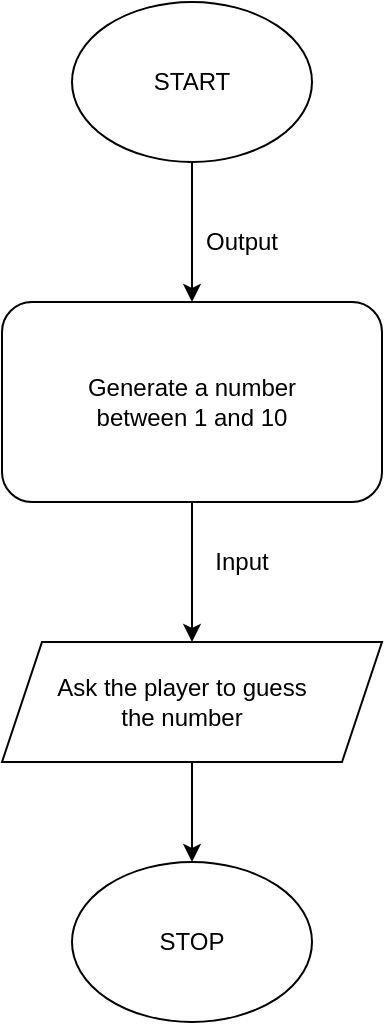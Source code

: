 <mxfile version="13.9.2" type="github">
  <diagram id="kVbsEakHSrpdLP7Pijeq" name="Page-1">
    <mxGraphModel dx="1278" dy="580" grid="1" gridSize="10" guides="1" tooltips="1" connect="1" arrows="1" fold="1" page="1" pageScale="1" pageWidth="850" pageHeight="1100" math="0" shadow="0">
      <root>
        <mxCell id="0" />
        <mxCell id="1" parent="0" />
        <mxCell id="NI2GF8t2Pc7kP76KWMCE-23" style="edgeStyle=orthogonalEdgeStyle;curved=0;rounded=1;sketch=0;orthogonalLoop=1;jettySize=auto;html=1;" edge="1" parent="1" source="NI2GF8t2Pc7kP76KWMCE-1" target="NI2GF8t2Pc7kP76KWMCE-2">
          <mxGeometry relative="1" as="geometry" />
        </mxCell>
        <mxCell id="NI2GF8t2Pc7kP76KWMCE-1" value="" style="ellipse;whiteSpace=wrap;html=1;" vertex="1" parent="1">
          <mxGeometry x="145" y="20" width="120" height="80" as="geometry" />
        </mxCell>
        <mxCell id="NI2GF8t2Pc7kP76KWMCE-24" style="edgeStyle=orthogonalEdgeStyle;curved=0;rounded=1;sketch=0;orthogonalLoop=1;jettySize=auto;html=1;entryX=0.5;entryY=0;entryDx=0;entryDy=0;" edge="1" parent="1" source="NI2GF8t2Pc7kP76KWMCE-2" target="NI2GF8t2Pc7kP76KWMCE-3">
          <mxGeometry relative="1" as="geometry" />
        </mxCell>
        <mxCell id="NI2GF8t2Pc7kP76KWMCE-2" value="" style="rounded=1;whiteSpace=wrap;html=1;" vertex="1" parent="1">
          <mxGeometry x="110" y="170" width="190" height="100" as="geometry" />
        </mxCell>
        <mxCell id="NI2GF8t2Pc7kP76KWMCE-25" style="edgeStyle=orthogonalEdgeStyle;curved=0;rounded=1;sketch=0;orthogonalLoop=1;jettySize=auto;html=1;" edge="1" parent="1" source="NI2GF8t2Pc7kP76KWMCE-3" target="NI2GF8t2Pc7kP76KWMCE-4">
          <mxGeometry relative="1" as="geometry" />
        </mxCell>
        <mxCell id="NI2GF8t2Pc7kP76KWMCE-3" value="" style="shape=parallelogram;perimeter=parallelogramPerimeter;whiteSpace=wrap;html=1;fixedSize=1;" vertex="1" parent="1">
          <mxGeometry x="110" y="340" width="190" height="60" as="geometry" />
        </mxCell>
        <mxCell id="NI2GF8t2Pc7kP76KWMCE-4" value="" style="ellipse;whiteSpace=wrap;html=1;" vertex="1" parent="1">
          <mxGeometry x="145" y="450" width="120" height="80" as="geometry" />
        </mxCell>
        <mxCell id="NI2GF8t2Pc7kP76KWMCE-13" value="START" style="text;html=1;strokeColor=none;fillColor=none;align=center;verticalAlign=middle;whiteSpace=wrap;rounded=0;sketch=0;" vertex="1" parent="1">
          <mxGeometry x="185" y="50" width="40" height="20" as="geometry" />
        </mxCell>
        <mxCell id="NI2GF8t2Pc7kP76KWMCE-17" value="Generate a number between 1 and 10" style="text;html=1;strokeColor=none;fillColor=none;align=center;verticalAlign=middle;whiteSpace=wrap;rounded=0;sketch=0;" vertex="1" parent="1">
          <mxGeometry x="130" y="190" width="150" height="60" as="geometry" />
        </mxCell>
        <mxCell id="NI2GF8t2Pc7kP76KWMCE-18" value="Ask the player to guess the number" style="text;html=1;strokeColor=none;fillColor=none;align=center;verticalAlign=middle;whiteSpace=wrap;rounded=0;sketch=0;" vertex="1" parent="1">
          <mxGeometry x="130" y="350" width="140" height="40" as="geometry" />
        </mxCell>
        <mxCell id="NI2GF8t2Pc7kP76KWMCE-19" value="STOP" style="text;html=1;strokeColor=none;fillColor=none;align=center;verticalAlign=middle;whiteSpace=wrap;rounded=0;sketch=0;" vertex="1" parent="1">
          <mxGeometry x="185" y="480" width="40" height="20" as="geometry" />
        </mxCell>
        <mxCell id="NI2GF8t2Pc7kP76KWMCE-20" value="Input" style="text;html=1;strokeColor=none;fillColor=none;align=center;verticalAlign=middle;whiteSpace=wrap;rounded=0;sketch=0;" vertex="1" parent="1">
          <mxGeometry x="210" y="290" width="40" height="20" as="geometry" />
        </mxCell>
        <mxCell id="NI2GF8t2Pc7kP76KWMCE-22" value="Output" style="text;html=1;strokeColor=none;fillColor=none;align=center;verticalAlign=middle;whiteSpace=wrap;rounded=0;sketch=0;" vertex="1" parent="1">
          <mxGeometry x="210" y="130" width="40" height="20" as="geometry" />
        </mxCell>
      </root>
    </mxGraphModel>
  </diagram>
</mxfile>
